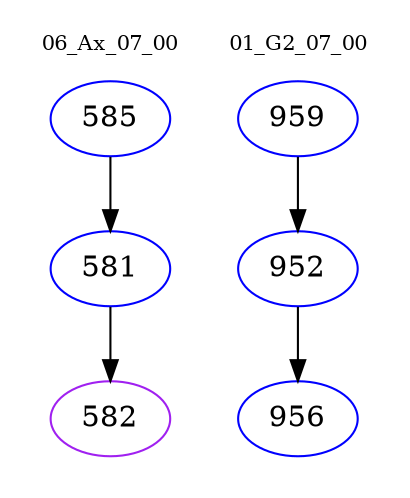 digraph{
subgraph cluster_0 {
color = white
label = "06_Ax_07_00";
fontsize=10;
T0_585 [label="585", color="blue"]
T0_585 -> T0_581 [color="black"]
T0_581 [label="581", color="blue"]
T0_581 -> T0_582 [color="black"]
T0_582 [label="582", color="purple"]
}
subgraph cluster_1 {
color = white
label = "01_G2_07_00";
fontsize=10;
T1_959 [label="959", color="blue"]
T1_959 -> T1_952 [color="black"]
T1_952 [label="952", color="blue"]
T1_952 -> T1_956 [color="black"]
T1_956 [label="956", color="blue"]
}
}
